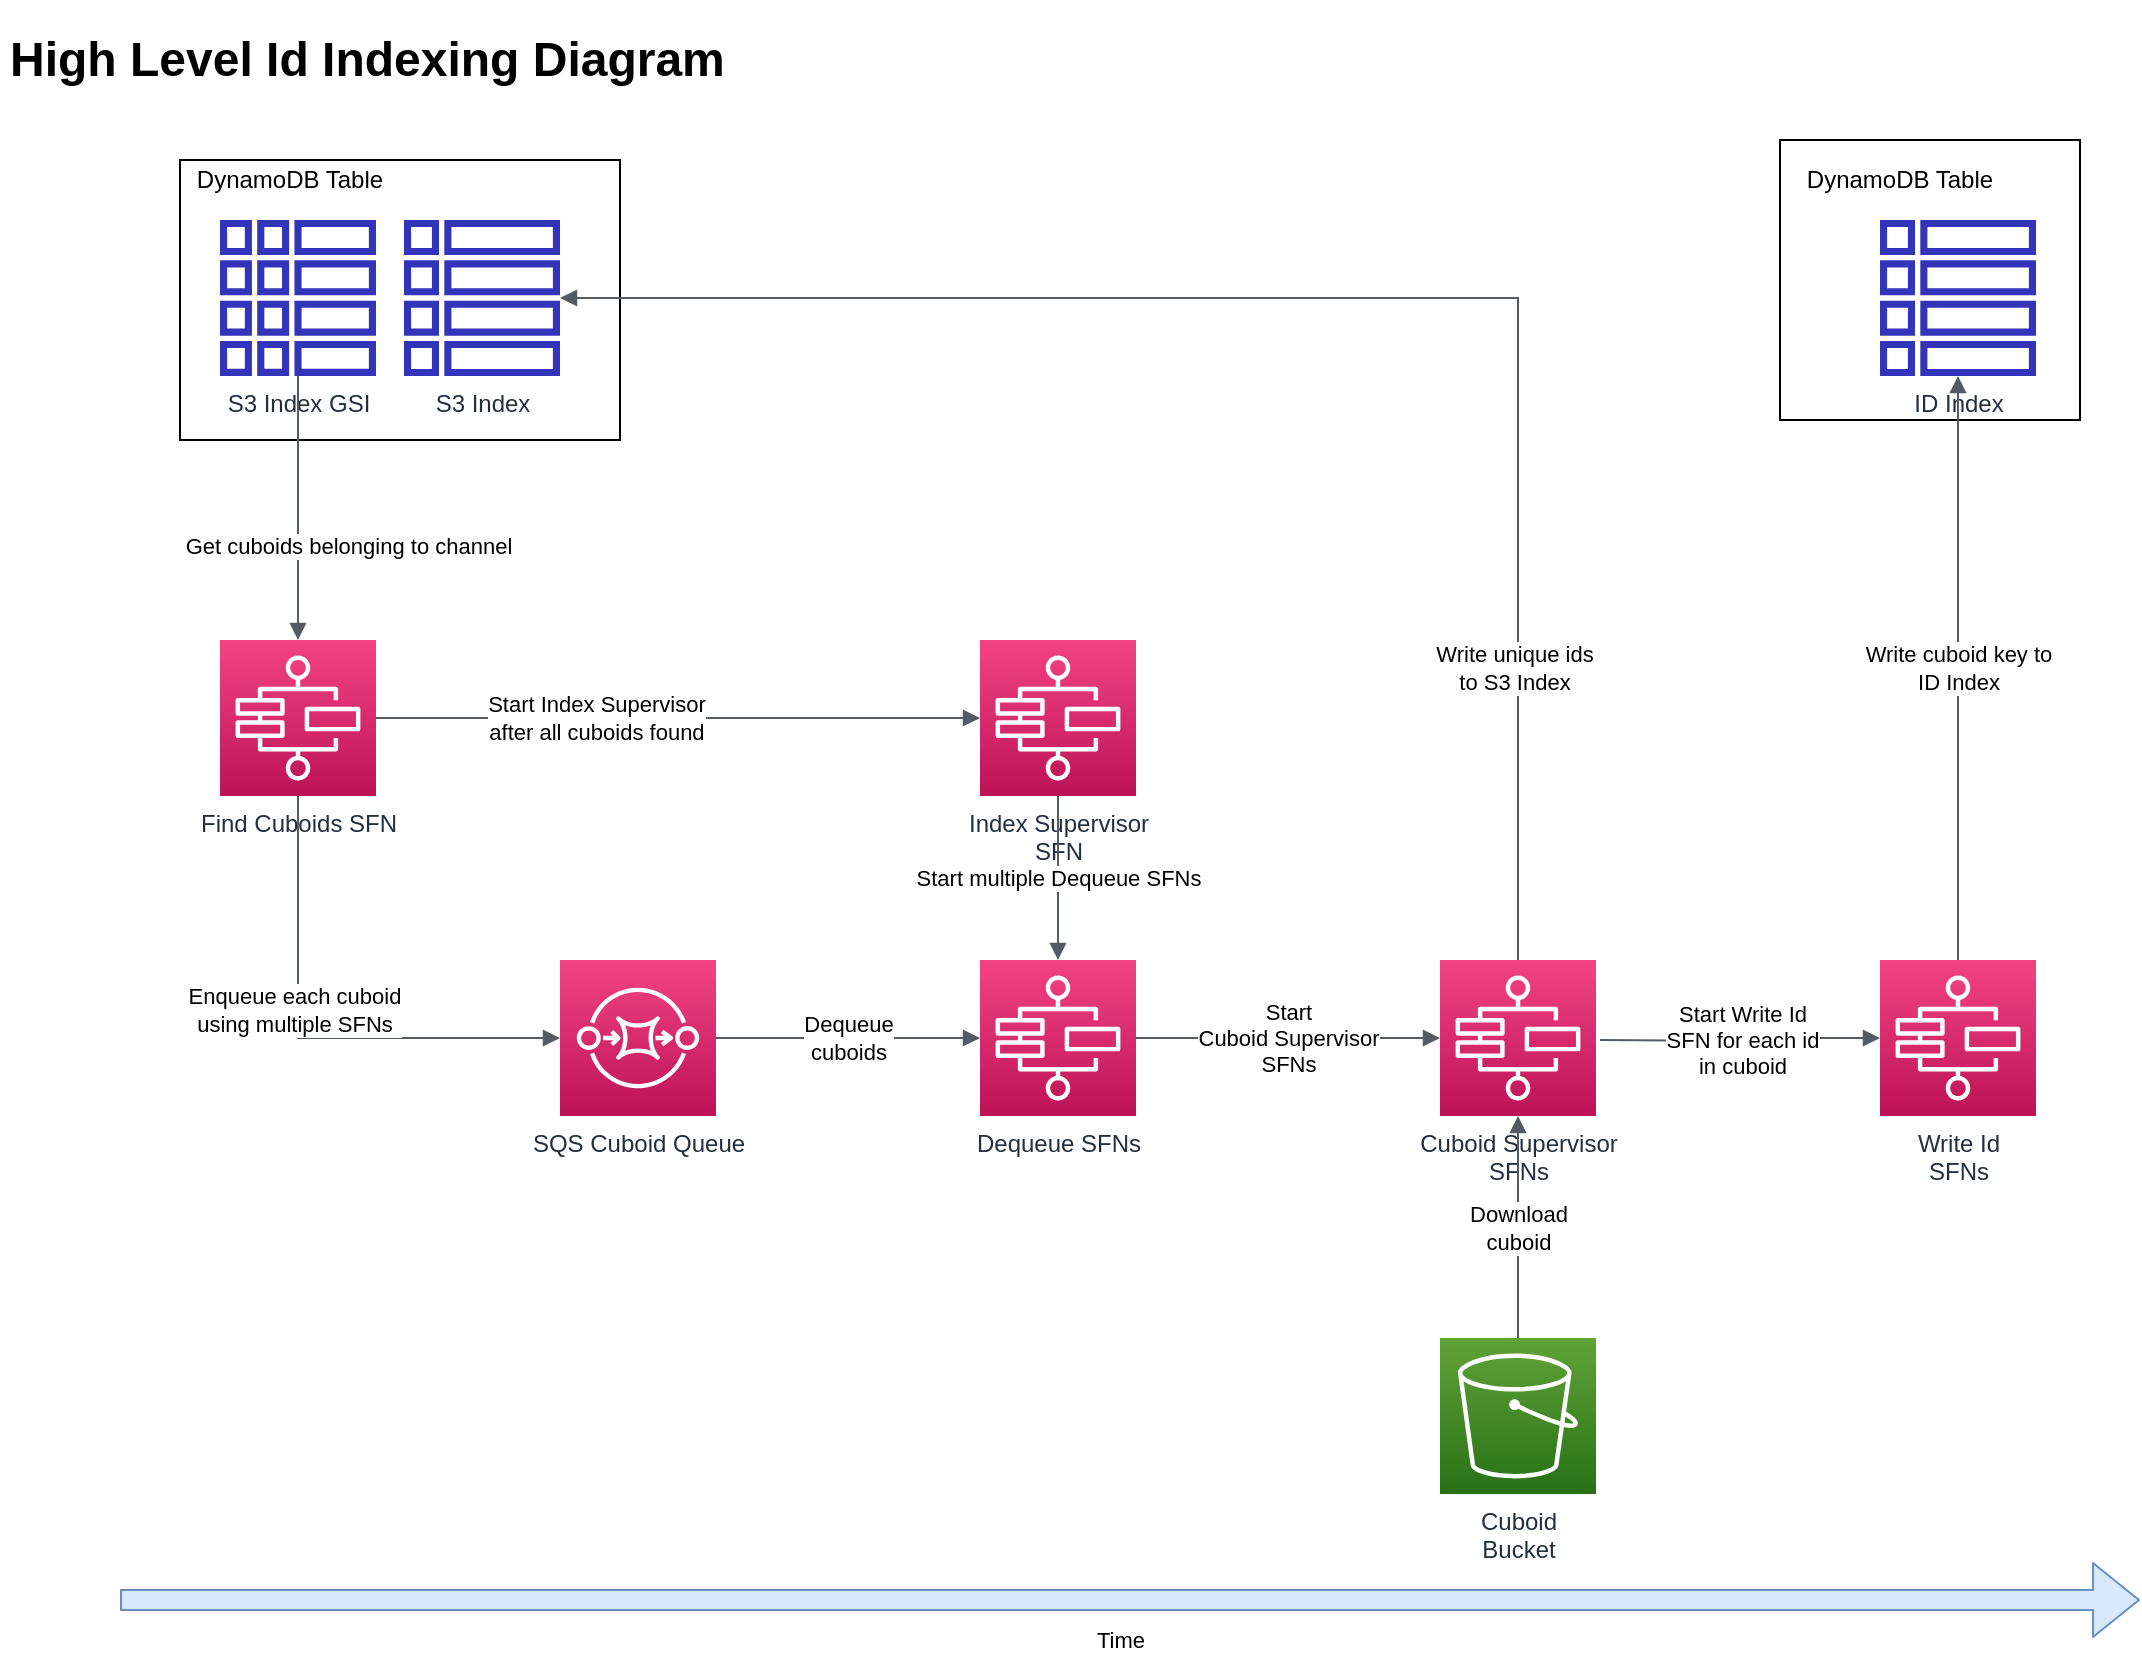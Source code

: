 <mxfile version="13.7.4" type="device"><diagram id="Ht1M8jgEwFfnCIfOTk4-" name="Page-1"><mxGraphModel dx="1190" dy="819" grid="1" gridSize="10" guides="1" tooltips="1" connect="1" arrows="1" fold="1" page="1" pageScale="1" pageWidth="1400" pageHeight="850" math="0" shadow="0"><root><mxCell id="0"/><mxCell id="1" parent="0"/><mxCell id="w1Ds5176FlNYYWYKsoNy-35" value="" style="group" vertex="1" connectable="0" parent="1"><mxGeometry x="900" y="80" width="180" height="140" as="geometry"/></mxCell><mxCell id="w1Ds5176FlNYYWYKsoNy-36" value="" style="rounded=0;whiteSpace=wrap;html=1;" vertex="1" parent="w1Ds5176FlNYYWYKsoNy-35"><mxGeometry x="30" width="150" height="140" as="geometry"/></mxCell><mxCell id="w1Ds5176FlNYYWYKsoNy-37" value="DynamoDB Table" style="text;html=1;strokeColor=none;fillColor=none;align=center;verticalAlign=middle;whiteSpace=wrap;rounded=0;" vertex="1" parent="w1Ds5176FlNYYWYKsoNy-35"><mxGeometry x="30" y="10" width="120" height="20" as="geometry"/></mxCell><mxCell id="w1Ds5176FlNYYWYKsoNy-34" value="" style="group" vertex="1" connectable="0" parent="1"><mxGeometry x="130" y="90" width="220" height="140" as="geometry"/></mxCell><mxCell id="w1Ds5176FlNYYWYKsoNy-32" value="" style="rounded=0;whiteSpace=wrap;html=1;" vertex="1" parent="w1Ds5176FlNYYWYKsoNy-34"><mxGeometry width="220" height="140" as="geometry"/></mxCell><mxCell id="w1Ds5176FlNYYWYKsoNy-33" value="DynamoDB Table" style="text;html=1;strokeColor=none;fillColor=none;align=center;verticalAlign=middle;whiteSpace=wrap;rounded=0;" vertex="1" parent="w1Ds5176FlNYYWYKsoNy-34"><mxGeometry width="110" height="20" as="geometry"/></mxCell><mxCell id="UEzPUAAOIrF-is8g5C7q-116" value="Cuboid&lt;br&gt;Bucket" style="outlineConnect=0;fontColor=#232F3E;gradientColor=#60A337;gradientDirection=north;fillColor=#277116;strokeColor=#ffffff;dashed=0;verticalLabelPosition=bottom;verticalAlign=top;align=center;html=1;fontSize=12;fontStyle=0;aspect=fixed;shape=mxgraph.aws4.resourceIcon;resIcon=mxgraph.aws4.s3;labelBackgroundColor=#ffffff;" parent="1" vertex="1"><mxGeometry x="760.0" y="679" width="78" height="78" as="geometry"/></mxCell><mxCell id="w1Ds5176FlNYYWYKsoNy-1" value="SQS Cuboid Queue" style="outlineConnect=0;fontColor=#232F3E;gradientColor=#F34482;gradientDirection=north;fillColor=#BC1356;strokeColor=#ffffff;dashed=0;verticalLabelPosition=bottom;verticalAlign=top;align=center;html=1;fontSize=12;fontStyle=0;aspect=fixed;shape=mxgraph.aws4.resourceIcon;resIcon=mxgraph.aws4.sqs;" vertex="1" parent="1"><mxGeometry x="320" y="490" width="78" height="78" as="geometry"/></mxCell><mxCell id="w1Ds5176FlNYYWYKsoNy-2" value="Find Cuboids SFN" style="outlineConnect=0;fontColor=#232F3E;gradientColor=#F34482;gradientDirection=north;fillColor=#BC1356;strokeColor=#ffffff;dashed=0;verticalLabelPosition=bottom;verticalAlign=top;align=center;html=1;fontSize=12;fontStyle=0;aspect=fixed;shape=mxgraph.aws4.resourceIcon;resIcon=mxgraph.aws4.step_functions;" vertex="1" parent="1"><mxGeometry x="150" y="330" width="78" height="78" as="geometry"/></mxCell><mxCell id="w1Ds5176FlNYYWYKsoNy-7" value="ID Index" style="outlineConnect=0;fontColor=#232F3E;gradientColor=none;fillColor=#3334B9;strokeColor=none;dashed=0;verticalLabelPosition=bottom;verticalAlign=top;align=center;html=1;fontSize=12;fontStyle=0;aspect=fixed;pointerEvents=1;shape=mxgraph.aws4.table;" vertex="1" parent="1"><mxGeometry x="980" y="120" width="78" height="78" as="geometry"/></mxCell><mxCell id="w1Ds5176FlNYYWYKsoNy-10" value="" style="edgeStyle=orthogonalEdgeStyle;html=1;endArrow=none;elbow=vertical;startArrow=block;startFill=1;strokeColor=#545B64;rounded=0;" edge="1" parent="1" source="w1Ds5176FlNYYWYKsoNy-1" target="w1Ds5176FlNYYWYKsoNy-2"><mxGeometry width="100" relative="1" as="geometry"><mxPoint x="310" y="340" as="sourcePoint"/><mxPoint x="410" y="340" as="targetPoint"/></mxGeometry></mxCell><mxCell id="w1Ds5176FlNYYWYKsoNy-11" value="Enqueue each cuboid&lt;br&gt;using multiple SFNs" style="edgeLabel;html=1;align=center;verticalAlign=middle;resizable=0;points=[];" vertex="1" connectable="0" parent="w1Ds5176FlNYYWYKsoNy-10"><mxGeometry x="0.151" y="2" relative="1" as="geometry"><mxPoint as="offset"/></mxGeometry></mxCell><mxCell id="w1Ds5176FlNYYWYKsoNy-12" value="Index Supervisor&lt;br&gt;SFN" style="outlineConnect=0;fontColor=#232F3E;gradientColor=#F34482;gradientDirection=north;fillColor=#BC1356;strokeColor=#ffffff;dashed=0;verticalLabelPosition=bottom;verticalAlign=top;align=center;html=1;fontSize=12;fontStyle=0;aspect=fixed;shape=mxgraph.aws4.resourceIcon;resIcon=mxgraph.aws4.step_functions;" vertex="1" parent="1"><mxGeometry x="530" y="330" width="78" height="78" as="geometry"/></mxCell><mxCell id="w1Ds5176FlNYYWYKsoNy-14" value="" style="edgeStyle=orthogonalEdgeStyle;html=1;endArrow=block;elbow=vertical;startArrow=none;endFill=1;strokeColor=#545B64;rounded=0;" edge="1" parent="1" source="w1Ds5176FlNYYWYKsoNy-2" target="w1Ds5176FlNYYWYKsoNy-12"><mxGeometry width="100" relative="1" as="geometry"><mxPoint x="250" y="369" as="sourcePoint"/><mxPoint x="330" y="370" as="targetPoint"/></mxGeometry></mxCell><mxCell id="w1Ds5176FlNYYWYKsoNy-15" value="Start Index Supervisor&lt;br&gt;after all cuboids found" style="edgeLabel;html=1;align=center;verticalAlign=middle;resizable=0;points=[];" vertex="1" connectable="0" parent="w1Ds5176FlNYYWYKsoNy-14"><mxGeometry x="-0.272" relative="1" as="geometry"><mxPoint as="offset"/></mxGeometry></mxCell><mxCell id="w1Ds5176FlNYYWYKsoNy-16" value="Dequeue SFNs" style="outlineConnect=0;fontColor=#232F3E;gradientColor=#F34482;gradientDirection=north;fillColor=#BC1356;strokeColor=#ffffff;dashed=0;verticalLabelPosition=bottom;verticalAlign=top;align=center;html=1;fontSize=12;fontStyle=0;aspect=fixed;shape=mxgraph.aws4.resourceIcon;resIcon=mxgraph.aws4.step_functions;" vertex="1" parent="1"><mxGeometry x="530" y="490" width="78" height="78" as="geometry"/></mxCell><mxCell id="w1Ds5176FlNYYWYKsoNy-17" value="Start multiple Dequeue SFNs" style="edgeStyle=orthogonalEdgeStyle;html=1;endArrow=block;elbow=vertical;startArrow=none;endFill=1;strokeColor=#545B64;rounded=0;" edge="1" parent="1" source="w1Ds5176FlNYYWYKsoNy-12" target="w1Ds5176FlNYYWYKsoNy-16"><mxGeometry width="100" relative="1" as="geometry"><mxPoint x="650" y="520" as="sourcePoint"/><mxPoint x="740" y="450" as="targetPoint"/></mxGeometry></mxCell><mxCell id="w1Ds5176FlNYYWYKsoNy-18" value="Dequeue&lt;br&gt;cuboids" style="edgeStyle=orthogonalEdgeStyle;html=1;endArrow=block;elbow=vertical;startArrow=none;endFill=1;strokeColor=#545B64;rounded=0;" edge="1" parent="1" source="w1Ds5176FlNYYWYKsoNy-1" target="w1Ds5176FlNYYWYKsoNy-16"><mxGeometry width="100" relative="1" as="geometry"><mxPoint x="400" y="530" as="sourcePoint"/><mxPoint x="520" y="510" as="targetPoint"/></mxGeometry></mxCell><mxCell id="w1Ds5176FlNYYWYKsoNy-19" value="Cuboid Supervisor&lt;br&gt;SFNs" style="outlineConnect=0;fontColor=#232F3E;gradientColor=#F34482;gradientDirection=north;fillColor=#BC1356;strokeColor=#ffffff;dashed=0;verticalLabelPosition=bottom;verticalAlign=top;align=center;html=1;fontSize=12;fontStyle=0;aspect=fixed;shape=mxgraph.aws4.resourceIcon;resIcon=mxgraph.aws4.step_functions;" vertex="1" parent="1"><mxGeometry x="760" y="490" width="78" height="78" as="geometry"/></mxCell><mxCell id="w1Ds5176FlNYYWYKsoNy-20" value="Start&lt;br&gt;Cuboid Supervisor&lt;br&gt;SFNs" style="edgeStyle=orthogonalEdgeStyle;html=1;endArrow=block;elbow=vertical;startArrow=none;endFill=1;strokeColor=#545B64;rounded=0;" edge="1" parent="1" source="w1Ds5176FlNYYWYKsoNy-16" target="w1Ds5176FlNYYWYKsoNy-19"><mxGeometry width="100" relative="1" as="geometry"><mxPoint x="630" y="520" as="sourcePoint"/><mxPoint x="730" y="520" as="targetPoint"/></mxGeometry></mxCell><mxCell id="w1Ds5176FlNYYWYKsoNy-21" value="Download&lt;br&gt;cuboid" style="edgeStyle=orthogonalEdgeStyle;html=1;endArrow=block;elbow=vertical;startArrow=none;endFill=1;strokeColor=#545B64;rounded=0;" edge="1" parent="1" source="UEzPUAAOIrF-is8g5C7q-116" target="w1Ds5176FlNYYWYKsoNy-19"><mxGeometry width="100" relative="1" as="geometry"><mxPoint x="830" y="680" as="sourcePoint"/><mxPoint x="930" y="680" as="targetPoint"/></mxGeometry></mxCell><mxCell id="w1Ds5176FlNYYWYKsoNy-24" value="Write Id&lt;br&gt;SFNs" style="outlineConnect=0;fontColor=#232F3E;gradientColor=#F34482;gradientDirection=north;fillColor=#BC1356;strokeColor=#ffffff;dashed=0;verticalLabelPosition=bottom;verticalAlign=top;align=center;html=1;fontSize=12;fontStyle=0;aspect=fixed;shape=mxgraph.aws4.resourceIcon;resIcon=mxgraph.aws4.step_functions;" vertex="1" parent="1"><mxGeometry x="980" y="490" width="78" height="78" as="geometry"/></mxCell><mxCell id="w1Ds5176FlNYYWYKsoNy-25" value="Start Write Id&lt;br&gt;SFN for each id&lt;br&gt;in cuboid" style="edgeStyle=orthogonalEdgeStyle;html=1;endArrow=block;elbow=vertical;startArrow=none;endFill=1;strokeColor=#545B64;rounded=0;" edge="1" parent="1" target="w1Ds5176FlNYYWYKsoNy-24"><mxGeometry width="100" relative="1" as="geometry"><mxPoint x="840" y="530" as="sourcePoint"/><mxPoint x="950" y="530" as="targetPoint"/></mxGeometry></mxCell><mxCell id="w1Ds5176FlNYYWYKsoNy-27" value="Write cuboid key to&lt;br&gt;ID Index" style="edgeStyle=orthogonalEdgeStyle;html=1;endArrow=block;elbow=vertical;startArrow=none;endFill=1;strokeColor=#545B64;rounded=0;" edge="1" parent="1" source="w1Ds5176FlNYYWYKsoNy-24" target="w1Ds5176FlNYYWYKsoNy-7"><mxGeometry width="100" relative="1" as="geometry"><mxPoint x="1040" y="410" as="sourcePoint"/><mxPoint x="1140" y="410" as="targetPoint"/></mxGeometry></mxCell><mxCell id="w1Ds5176FlNYYWYKsoNy-5" value="S3 Index GSI" style="outlineConnect=0;fontColor=#232F3E;gradientColor=none;fillColor=#3334B9;strokeColor=none;dashed=0;verticalLabelPosition=bottom;verticalAlign=top;align=center;html=1;fontSize=12;fontStyle=0;aspect=fixed;pointerEvents=1;shape=mxgraph.aws4.global_secondary_index;" vertex="1" parent="1"><mxGeometry x="150" y="120" width="78" height="78" as="geometry"/></mxCell><mxCell id="w1Ds5176FlNYYWYKsoNy-4" value="S3 Index" style="outlineConnect=0;fontColor=#232F3E;gradientColor=none;fillColor=#3334B9;strokeColor=none;dashed=0;verticalLabelPosition=bottom;verticalAlign=top;align=center;html=1;fontSize=12;fontStyle=0;aspect=fixed;pointerEvents=1;shape=mxgraph.aws4.table;" vertex="1" parent="1"><mxGeometry x="242" y="120" width="78" height="78" as="geometry"/></mxCell><mxCell id="w1Ds5176FlNYYWYKsoNy-22" value="" style="edgeStyle=orthogonalEdgeStyle;html=1;endArrow=none;elbow=vertical;startArrow=block;startFill=1;strokeColor=#545B64;rounded=0;" edge="1" parent="1" source="w1Ds5176FlNYYWYKsoNy-4" target="w1Ds5176FlNYYWYKsoNy-19"><mxGeometry width="100" relative="1" as="geometry"><mxPoint x="690" y="380" as="sourcePoint"/><mxPoint x="790" y="380" as="targetPoint"/></mxGeometry></mxCell><mxCell id="w1Ds5176FlNYYWYKsoNy-23" value="Write unique ids&lt;br&gt;to S3 Index" style="edgeLabel;html=1;align=center;verticalAlign=middle;resizable=0;points=[];" vertex="1" connectable="0" parent="w1Ds5176FlNYYWYKsoNy-22"><mxGeometry x="0.639" y="-2" relative="1" as="geometry"><mxPoint as="offset"/></mxGeometry></mxCell><mxCell id="w1Ds5176FlNYYWYKsoNy-8" value="" style="edgeStyle=orthogonalEdgeStyle;html=1;endArrow=none;elbow=vertical;startArrow=block;startFill=1;strokeColor=#545B64;rounded=0;" edge="1" parent="1" source="w1Ds5176FlNYYWYKsoNy-2" target="w1Ds5176FlNYYWYKsoNy-5"><mxGeometry width="100" relative="1" as="geometry"><mxPoint x="130" y="260" as="sourcePoint"/><mxPoint x="230" y="260" as="targetPoint"/></mxGeometry></mxCell><mxCell id="w1Ds5176FlNYYWYKsoNy-9" value="Get cuboids belonging to channel" style="edgeLabel;html=1;align=center;verticalAlign=middle;resizable=0;points=[];" vertex="1" connectable="0" parent="w1Ds5176FlNYYWYKsoNy-8"><mxGeometry x="-0.284" y="-25" relative="1" as="geometry"><mxPoint as="offset"/></mxGeometry></mxCell><mxCell id="w1Ds5176FlNYYWYKsoNy-38" value="Time" style="shape=flexArrow;endArrow=classic;html=1;strokeColor=#6c8ebf;fillColor=#dae8fc;labelBackgroundColor=none;endWidth=26;endSize=7.33;" edge="1" parent="1"><mxGeometry x="-0.01" y="-20" width="50" height="50" relative="1" as="geometry"><mxPoint x="100" y="810" as="sourcePoint"/><mxPoint x="1110" y="810" as="targetPoint"/><mxPoint as="offset"/></mxGeometry></mxCell><mxCell id="w1Ds5176FlNYYWYKsoNy-39" value="&lt;h1&gt;High Level Id Indexing Diagram&lt;/h1&gt;" style="text;html=1;strokeColor=none;fillColor=none;spacing=5;spacingTop=-20;whiteSpace=wrap;overflow=hidden;rounded=0;" vertex="1" parent="1"><mxGeometry x="40" y="20" width="440" height="50" as="geometry"/></mxCell></root></mxGraphModel></diagram></mxfile>